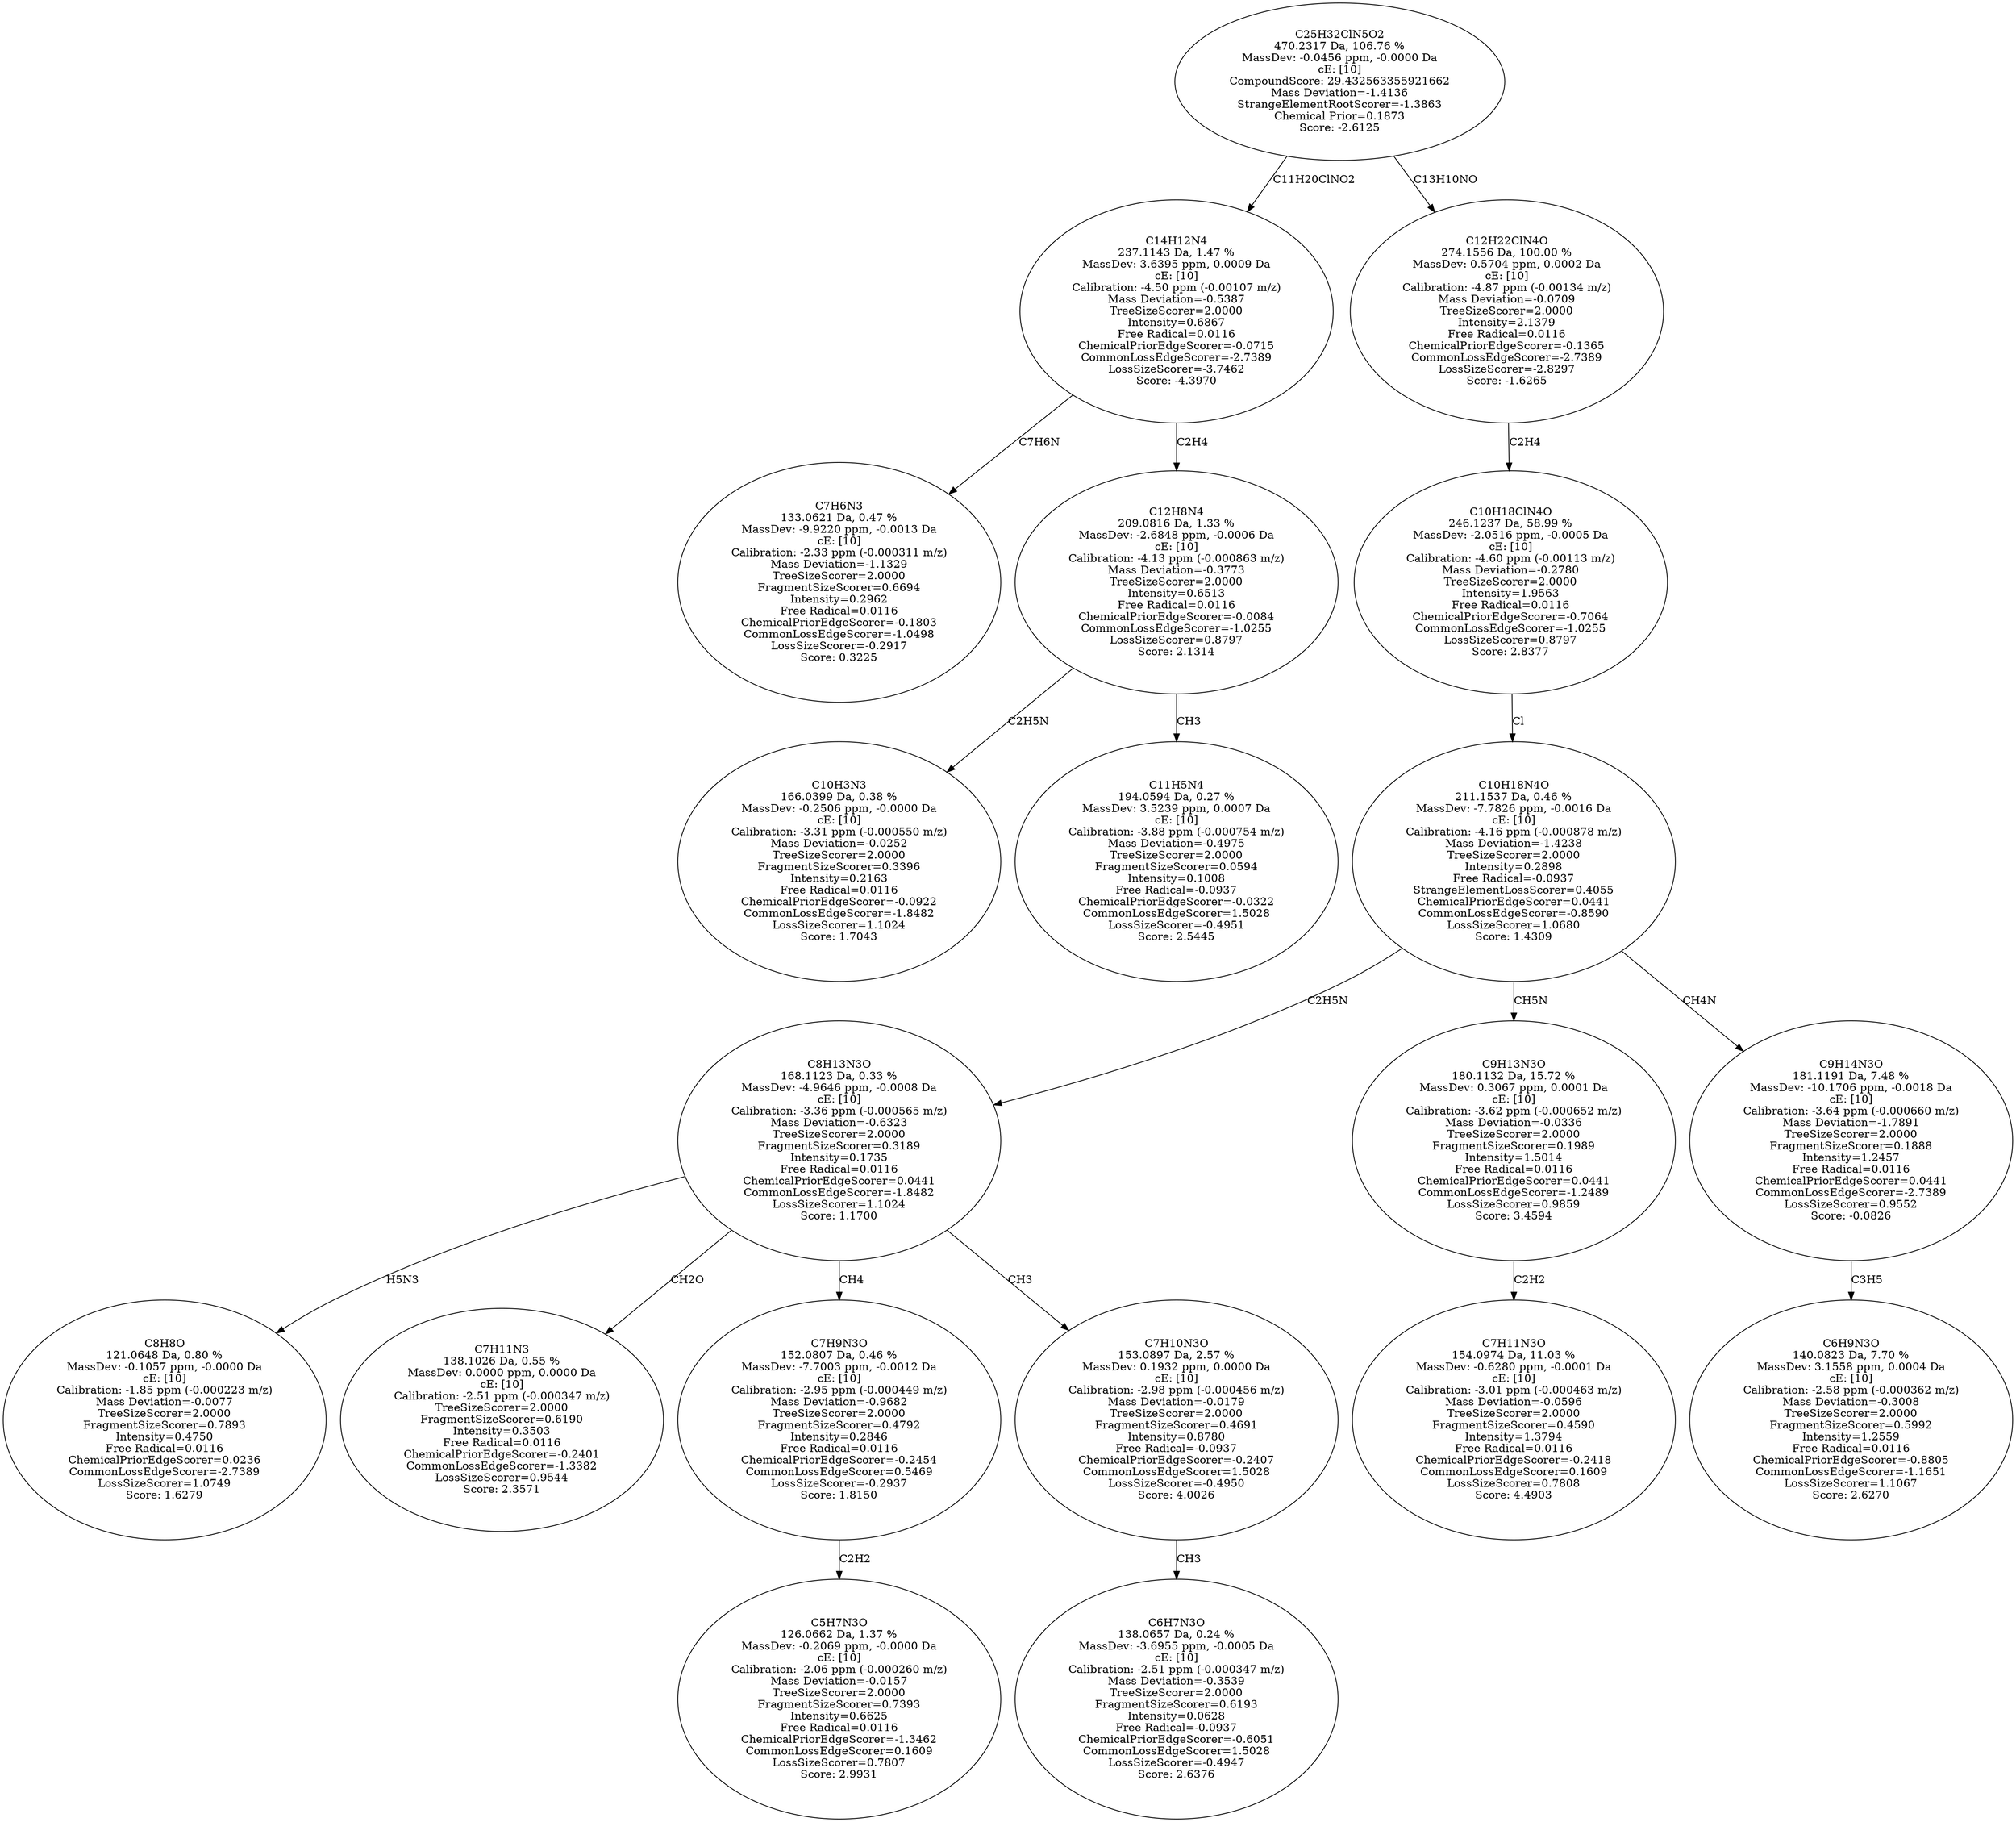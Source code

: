 strict digraph {
v1 [label="C7H6N3\n133.0621 Da, 0.47 %\nMassDev: -9.9220 ppm, -0.0013 Da\ncE: [10]\nCalibration: -2.33 ppm (-0.000311 m/z)\nMass Deviation=-1.1329\nTreeSizeScorer=2.0000\nFragmentSizeScorer=0.6694\nIntensity=0.2962\nFree Radical=0.0116\nChemicalPriorEdgeScorer=-0.1803\nCommonLossEdgeScorer=-1.0498\nLossSizeScorer=-0.2917\nScore: 0.3225"];
v2 [label="C10H3N3\n166.0399 Da, 0.38 %\nMassDev: -0.2506 ppm, -0.0000 Da\ncE: [10]\nCalibration: -3.31 ppm (-0.000550 m/z)\nMass Deviation=-0.0252\nTreeSizeScorer=2.0000\nFragmentSizeScorer=0.3396\nIntensity=0.2163\nFree Radical=0.0116\nChemicalPriorEdgeScorer=-0.0922\nCommonLossEdgeScorer=-1.8482\nLossSizeScorer=1.1024\nScore: 1.7043"];
v3 [label="C11H5N4\n194.0594 Da, 0.27 %\nMassDev: 3.5239 ppm, 0.0007 Da\ncE: [10]\nCalibration: -3.88 ppm (-0.000754 m/z)\nMass Deviation=-0.4975\nTreeSizeScorer=2.0000\nFragmentSizeScorer=0.0594\nIntensity=0.1008\nFree Radical=-0.0937\nChemicalPriorEdgeScorer=-0.0322\nCommonLossEdgeScorer=1.5028\nLossSizeScorer=-0.4951\nScore: 2.5445"];
v4 [label="C12H8N4\n209.0816 Da, 1.33 %\nMassDev: -2.6848 ppm, -0.0006 Da\ncE: [10]\nCalibration: -4.13 ppm (-0.000863 m/z)\nMass Deviation=-0.3773\nTreeSizeScorer=2.0000\nIntensity=0.6513\nFree Radical=0.0116\nChemicalPriorEdgeScorer=-0.0084\nCommonLossEdgeScorer=-1.0255\nLossSizeScorer=0.8797\nScore: 2.1314"];
v5 [label="C14H12N4\n237.1143 Da, 1.47 %\nMassDev: 3.6395 ppm, 0.0009 Da\ncE: [10]\nCalibration: -4.50 ppm (-0.00107 m/z)\nMass Deviation=-0.5387\nTreeSizeScorer=2.0000\nIntensity=0.6867\nFree Radical=0.0116\nChemicalPriorEdgeScorer=-0.0715\nCommonLossEdgeScorer=-2.7389\nLossSizeScorer=-3.7462\nScore: -4.3970"];
v6 [label="C8H8O\n121.0648 Da, 0.80 %\nMassDev: -0.1057 ppm, -0.0000 Da\ncE: [10]\nCalibration: -1.85 ppm (-0.000223 m/z)\nMass Deviation=-0.0077\nTreeSizeScorer=2.0000\nFragmentSizeScorer=0.7893\nIntensity=0.4750\nFree Radical=0.0116\nChemicalPriorEdgeScorer=0.0236\nCommonLossEdgeScorer=-2.7389\nLossSizeScorer=1.0749\nScore: 1.6279"];
v7 [label="C7H11N3\n138.1026 Da, 0.55 %\nMassDev: 0.0000 ppm, 0.0000 Da\ncE: [10]\nCalibration: -2.51 ppm (-0.000347 m/z)\nTreeSizeScorer=2.0000\nFragmentSizeScorer=0.6190\nIntensity=0.3503\nFree Radical=0.0116\nChemicalPriorEdgeScorer=-0.2401\nCommonLossEdgeScorer=-1.3382\nLossSizeScorer=0.9544\nScore: 2.3571"];
v8 [label="C5H7N3O\n126.0662 Da, 1.37 %\nMassDev: -0.2069 ppm, -0.0000 Da\ncE: [10]\nCalibration: -2.06 ppm (-0.000260 m/z)\nMass Deviation=-0.0157\nTreeSizeScorer=2.0000\nFragmentSizeScorer=0.7393\nIntensity=0.6625\nFree Radical=0.0116\nChemicalPriorEdgeScorer=-1.3462\nCommonLossEdgeScorer=0.1609\nLossSizeScorer=0.7807\nScore: 2.9931"];
v9 [label="C7H9N3O\n152.0807 Da, 0.46 %\nMassDev: -7.7003 ppm, -0.0012 Da\ncE: [10]\nCalibration: -2.95 ppm (-0.000449 m/z)\nMass Deviation=-0.9682\nTreeSizeScorer=2.0000\nFragmentSizeScorer=0.4792\nIntensity=0.2846\nFree Radical=0.0116\nChemicalPriorEdgeScorer=-0.2454\nCommonLossEdgeScorer=0.5469\nLossSizeScorer=-0.2937\nScore: 1.8150"];
v10 [label="C6H7N3O\n138.0657 Da, 0.24 %\nMassDev: -3.6955 ppm, -0.0005 Da\ncE: [10]\nCalibration: -2.51 ppm (-0.000347 m/z)\nMass Deviation=-0.3539\nTreeSizeScorer=2.0000\nFragmentSizeScorer=0.6193\nIntensity=0.0628\nFree Radical=-0.0937\nChemicalPriorEdgeScorer=-0.6051\nCommonLossEdgeScorer=1.5028\nLossSizeScorer=-0.4947\nScore: 2.6376"];
v11 [label="C7H10N3O\n153.0897 Da, 2.57 %\nMassDev: 0.1932 ppm, 0.0000 Da\ncE: [10]\nCalibration: -2.98 ppm (-0.000456 m/z)\nMass Deviation=-0.0179\nTreeSizeScorer=2.0000\nFragmentSizeScorer=0.4691\nIntensity=0.8780\nFree Radical=-0.0937\nChemicalPriorEdgeScorer=-0.2407\nCommonLossEdgeScorer=1.5028\nLossSizeScorer=-0.4950\nScore: 4.0026"];
v12 [label="C8H13N3O\n168.1123 Da, 0.33 %\nMassDev: -4.9646 ppm, -0.0008 Da\ncE: [10]\nCalibration: -3.36 ppm (-0.000565 m/z)\nMass Deviation=-0.6323\nTreeSizeScorer=2.0000\nFragmentSizeScorer=0.3189\nIntensity=0.1735\nFree Radical=0.0116\nChemicalPriorEdgeScorer=0.0441\nCommonLossEdgeScorer=-1.8482\nLossSizeScorer=1.1024\nScore: 1.1700"];
v13 [label="C7H11N3O\n154.0974 Da, 11.03 %\nMassDev: -0.6280 ppm, -0.0001 Da\ncE: [10]\nCalibration: -3.01 ppm (-0.000463 m/z)\nMass Deviation=-0.0596\nTreeSizeScorer=2.0000\nFragmentSizeScorer=0.4590\nIntensity=1.3794\nFree Radical=0.0116\nChemicalPriorEdgeScorer=-0.2418\nCommonLossEdgeScorer=0.1609\nLossSizeScorer=0.7808\nScore: 4.4903"];
v14 [label="C9H13N3O\n180.1132 Da, 15.72 %\nMassDev: 0.3067 ppm, 0.0001 Da\ncE: [10]\nCalibration: -3.62 ppm (-0.000652 m/z)\nMass Deviation=-0.0336\nTreeSizeScorer=2.0000\nFragmentSizeScorer=0.1989\nIntensity=1.5014\nFree Radical=0.0116\nChemicalPriorEdgeScorer=0.0441\nCommonLossEdgeScorer=-1.2489\nLossSizeScorer=0.9859\nScore: 3.4594"];
v15 [label="C6H9N3O\n140.0823 Da, 7.70 %\nMassDev: 3.1558 ppm, 0.0004 Da\ncE: [10]\nCalibration: -2.58 ppm (-0.000362 m/z)\nMass Deviation=-0.3008\nTreeSizeScorer=2.0000\nFragmentSizeScorer=0.5992\nIntensity=1.2559\nFree Radical=0.0116\nChemicalPriorEdgeScorer=-0.8805\nCommonLossEdgeScorer=-1.1651\nLossSizeScorer=1.1067\nScore: 2.6270"];
v16 [label="C9H14N3O\n181.1191 Da, 7.48 %\nMassDev: -10.1706 ppm, -0.0018 Da\ncE: [10]\nCalibration: -3.64 ppm (-0.000660 m/z)\nMass Deviation=-1.7891\nTreeSizeScorer=2.0000\nFragmentSizeScorer=0.1888\nIntensity=1.2457\nFree Radical=0.0116\nChemicalPriorEdgeScorer=0.0441\nCommonLossEdgeScorer=-2.7389\nLossSizeScorer=0.9552\nScore: -0.0826"];
v17 [label="C10H18N4O\n211.1537 Da, 0.46 %\nMassDev: -7.7826 ppm, -0.0016 Da\ncE: [10]\nCalibration: -4.16 ppm (-0.000878 m/z)\nMass Deviation=-1.4238\nTreeSizeScorer=2.0000\nIntensity=0.2898\nFree Radical=-0.0937\nStrangeElementLossScorer=0.4055\nChemicalPriorEdgeScorer=0.0441\nCommonLossEdgeScorer=-0.8590\nLossSizeScorer=1.0680\nScore: 1.4309"];
v18 [label="C10H18ClN4O\n246.1237 Da, 58.99 %\nMassDev: -2.0516 ppm, -0.0005 Da\ncE: [10]\nCalibration: -4.60 ppm (-0.00113 m/z)\nMass Deviation=-0.2780\nTreeSizeScorer=2.0000\nIntensity=1.9563\nFree Radical=0.0116\nChemicalPriorEdgeScorer=-0.7064\nCommonLossEdgeScorer=-1.0255\nLossSizeScorer=0.8797\nScore: 2.8377"];
v19 [label="C12H22ClN4O\n274.1556 Da, 100.00 %\nMassDev: 0.5704 ppm, 0.0002 Da\ncE: [10]\nCalibration: -4.87 ppm (-0.00134 m/z)\nMass Deviation=-0.0709\nTreeSizeScorer=2.0000\nIntensity=2.1379\nFree Radical=0.0116\nChemicalPriorEdgeScorer=-0.1365\nCommonLossEdgeScorer=-2.7389\nLossSizeScorer=-2.8297\nScore: -1.6265"];
v20 [label="C25H32ClN5O2\n470.2317 Da, 106.76 %\nMassDev: -0.0456 ppm, -0.0000 Da\ncE: [10]\nCompoundScore: 29.432563355921662\nMass Deviation=-1.4136\nStrangeElementRootScorer=-1.3863\nChemical Prior=0.1873\nScore: -2.6125"];
v5 -> v1 [label="C7H6N"];
v4 -> v2 [label="C2H5N"];
v4 -> v3 [label="CH3"];
v5 -> v4 [label="C2H4"];
v20 -> v5 [label="C11H20ClNO2"];
v12 -> v6 [label="H5N3"];
v12 -> v7 [label="CH2O"];
v9 -> v8 [label="C2H2"];
v12 -> v9 [label="CH4"];
v11 -> v10 [label="CH3"];
v12 -> v11 [label="CH3"];
v17 -> v12 [label="C2H5N"];
v14 -> v13 [label="C2H2"];
v17 -> v14 [label="CH5N"];
v16 -> v15 [label="C3H5"];
v17 -> v16 [label="CH4N"];
v18 -> v17 [label="Cl"];
v19 -> v18 [label="C2H4"];
v20 -> v19 [label="C13H10NO"];
}
